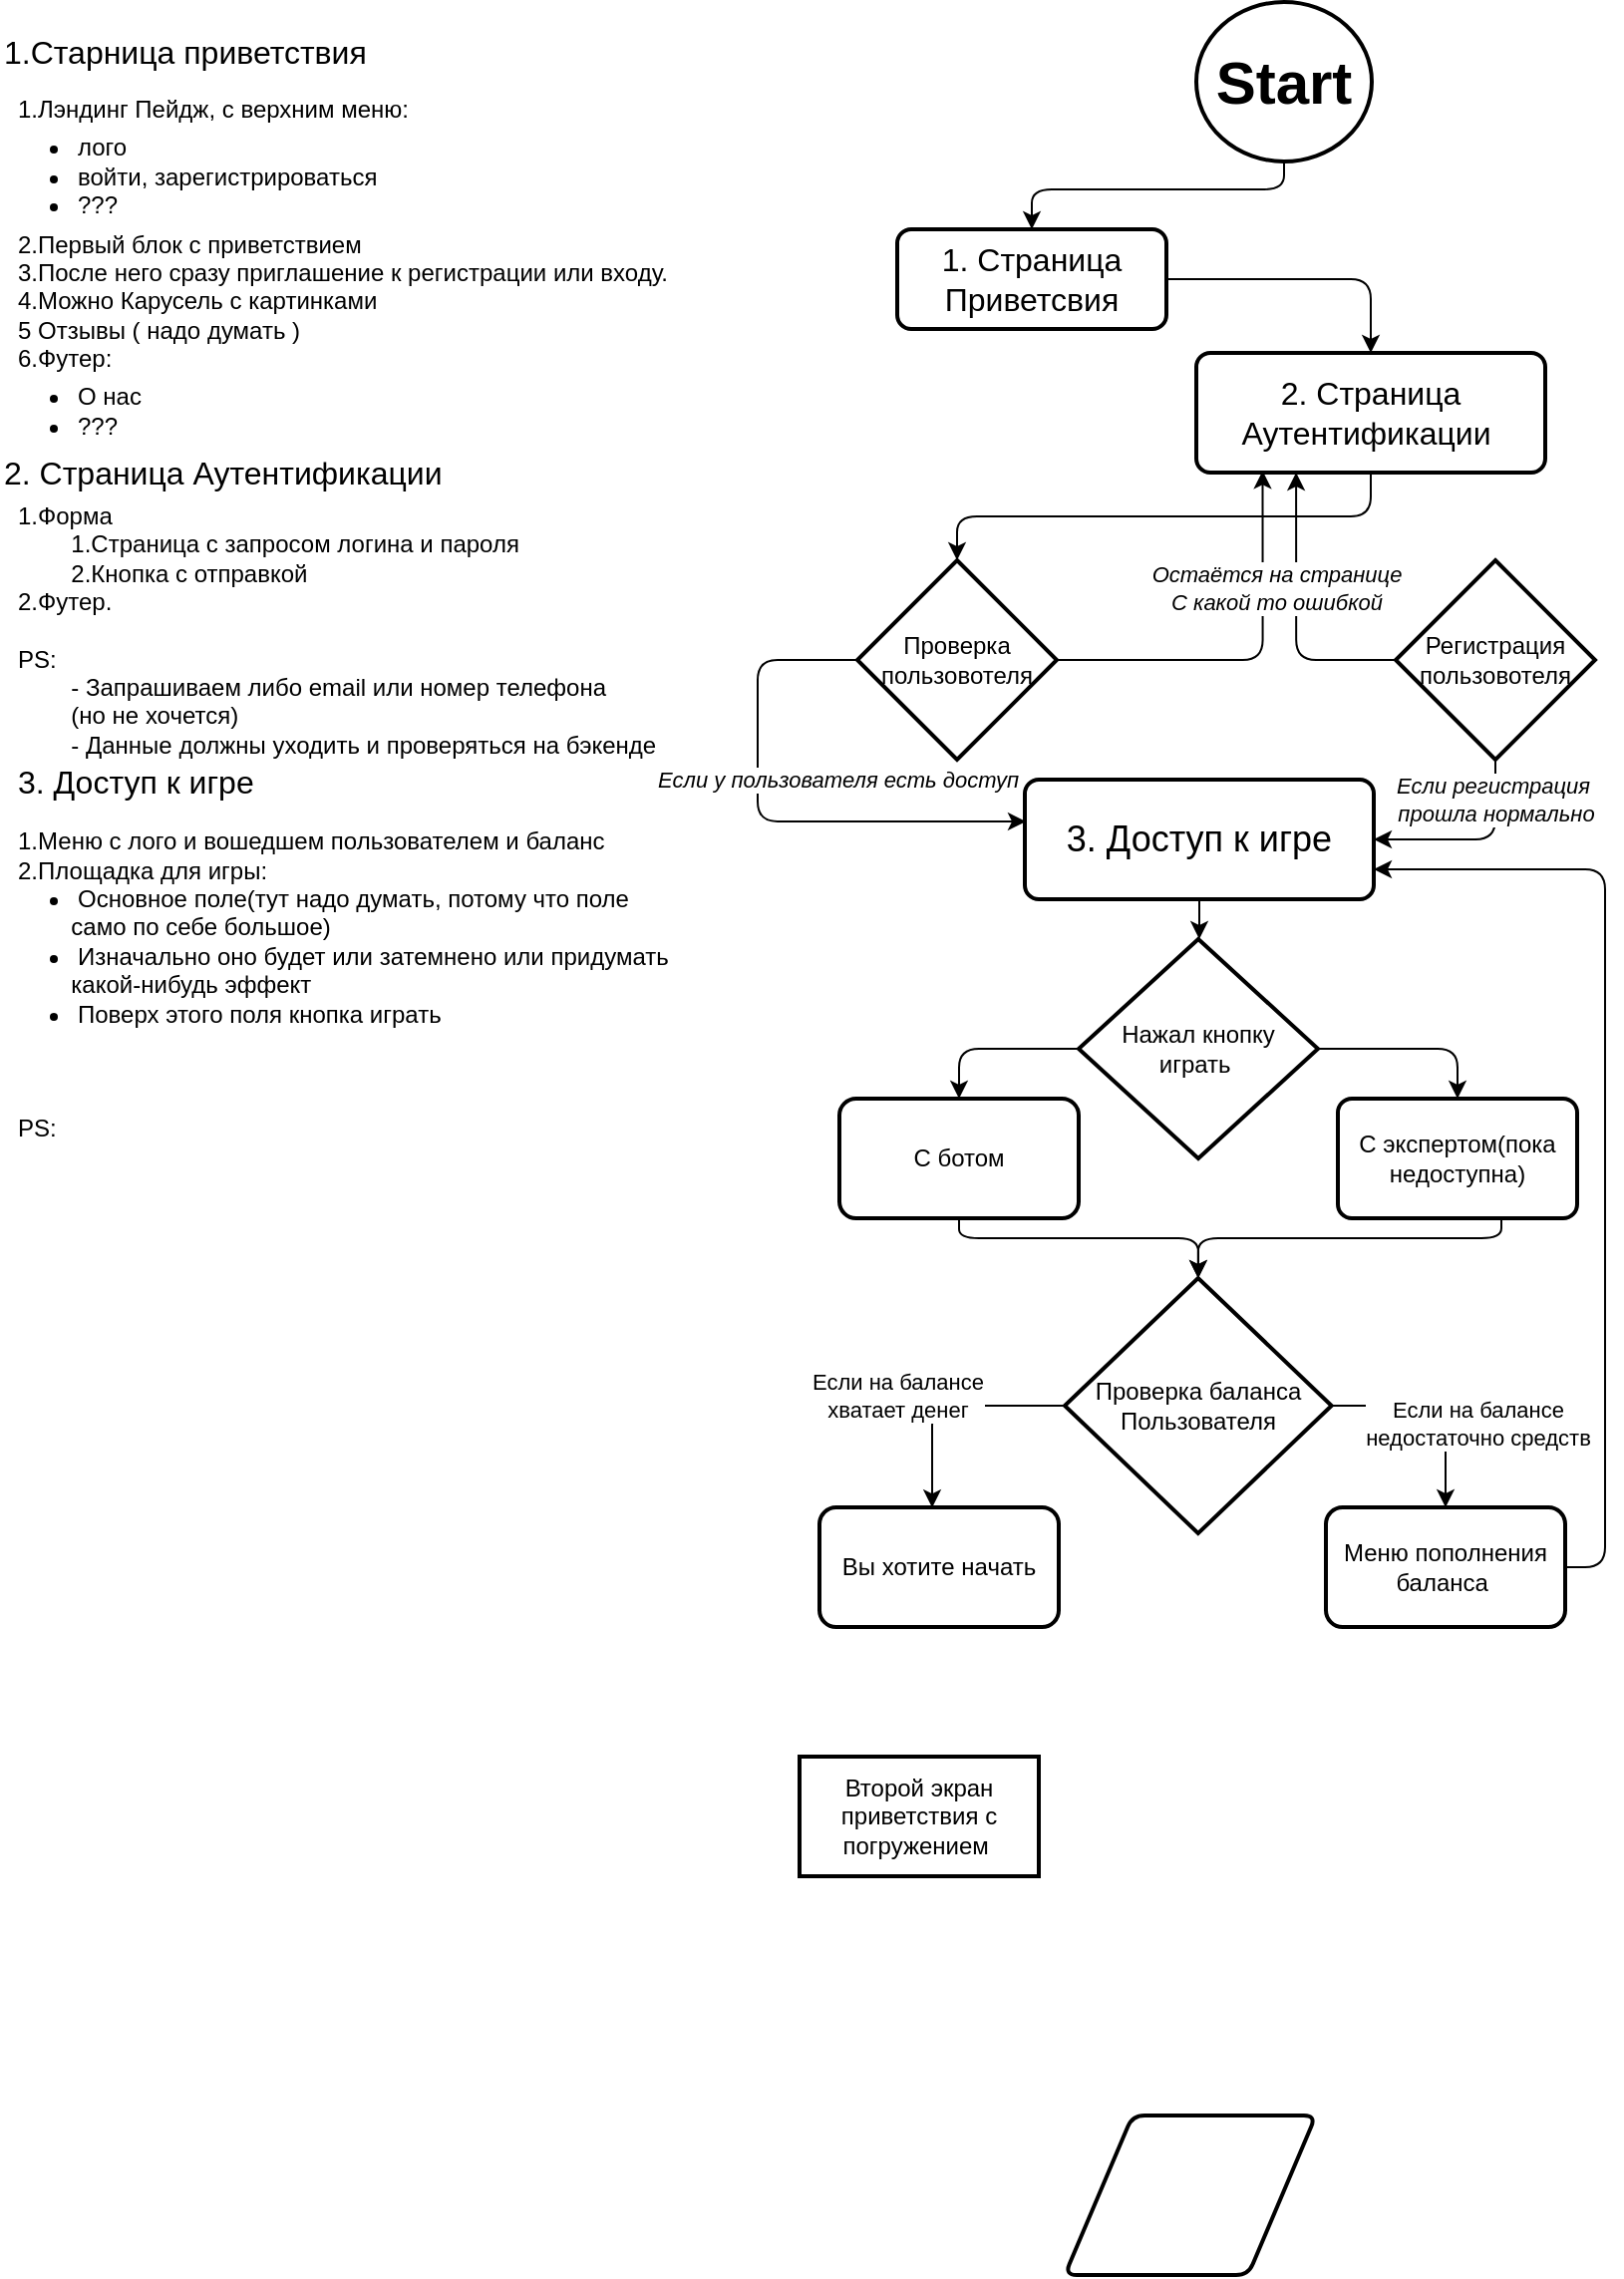 <mxfile version="24.6.3" type="github">
  <diagram name="Страница — 1" id="wAo10VZih9NeWetnVAsV">
    <mxGraphModel dx="1304" dy="709" grid="1" gridSize="10" guides="1" tooltips="1" connect="1" arrows="1" fold="1" page="1" pageScale="1" pageWidth="827" pageHeight="1169" math="0" shadow="0">
      <root>
        <mxCell id="0" />
        <mxCell id="1" parent="0" />
        <mxCell id="ALdWQ-n8G7G-X8uqLfA8-19" value="Если у пользователя есть доступ" style="edgeStyle=orthogonalEdgeStyle;rounded=1;orthogonalLoop=1;jettySize=auto;html=1;exitX=0;exitY=0.5;exitDx=0;exitDy=0;exitPerimeter=0;fontStyle=2;strokeColor=default;align=center;verticalAlign=middle;fontFamily=Helvetica;fontSize=11;fontColor=default;labelBackgroundColor=default;endArrow=classic;curved=0;entryX=0.003;entryY=0.344;entryDx=0;entryDy=0;entryPerimeter=0;" parent="1" target="ALdWQ-n8G7G-X8uqLfA8-17" edge="1">
          <mxGeometry x="0.286" y="21" relative="1" as="geometry">
            <mxPoint x="440" y="340" as="sourcePoint" />
            <mxPoint x="490" y="430" as="targetPoint" />
            <Array as="points">
              <mxPoint x="390" y="340" />
              <mxPoint x="390" y="421" />
              <mxPoint x="525" y="421" />
            </Array>
            <mxPoint as="offset" />
          </mxGeometry>
        </mxCell>
        <mxCell id="ALdWQ-n8G7G-X8uqLfA8-21" style="edgeStyle=orthogonalEdgeStyle;shape=connector;curved=0;rounded=1;orthogonalLoop=1;jettySize=auto;html=1;exitX=1;exitY=0.5;exitDx=0;exitDy=0;exitPerimeter=0;entryX=0.19;entryY=0.986;entryDx=0;entryDy=0;strokeColor=default;align=center;verticalAlign=middle;fontFamily=Helvetica;fontSize=11;fontColor=default;fontStyle=2;labelBackgroundColor=default;endArrow=classic;entryPerimeter=0;" parent="1" source="ALdWQ-n8G7G-X8uqLfA8-1" target="ALdWQ-n8G7G-X8uqLfA8-9" edge="1">
          <mxGeometry relative="1" as="geometry" />
        </mxCell>
        <mxCell id="ALdWQ-n8G7G-X8uqLfA8-1" value="Проверка пользовотеля" style="strokeWidth=2;html=1;shape=mxgraph.flowchart.decision;whiteSpace=wrap;" parent="1" vertex="1">
          <mxGeometry x="440" y="290" width="100" height="100" as="geometry" />
        </mxCell>
        <mxCell id="ALdWQ-n8G7G-X8uqLfA8-2" value="" style="shape=parallelogram;html=1;strokeWidth=2;perimeter=parallelogramPerimeter;whiteSpace=wrap;rounded=1;arcSize=12;size=0.27;" parent="1" vertex="1">
          <mxGeometry x="544" y="1070" width="126" height="80" as="geometry" />
        </mxCell>
        <mxCell id="ALdWQ-n8G7G-X8uqLfA8-10" style="edgeStyle=orthogonalEdgeStyle;rounded=1;orthogonalLoop=1;jettySize=auto;html=1;entryX=0.5;entryY=0;entryDx=0;entryDy=0;strokeColor=default;align=center;verticalAlign=middle;fontFamily=Helvetica;fontSize=11;fontColor=default;labelBackgroundColor=default;endArrow=classic;curved=0;" parent="1" source="ALdWQ-n8G7G-X8uqLfA8-3" target="ALdWQ-n8G7G-X8uqLfA8-9" edge="1">
          <mxGeometry relative="1" as="geometry" />
        </mxCell>
        <mxCell id="ALdWQ-n8G7G-X8uqLfA8-3" value="&lt;font style=&quot;font-size: 16px;&quot;&gt;1. Страница Приветсвия&lt;/font&gt;" style="rounded=1;whiteSpace=wrap;html=1;absoluteArcSize=1;arcSize=14;strokeWidth=2;" parent="1" vertex="1">
          <mxGeometry x="460" y="124" width="135" height="50" as="geometry" />
        </mxCell>
        <mxCell id="ALdWQ-n8G7G-X8uqLfA8-5" style="edgeStyle=orthogonalEdgeStyle;rounded=1;orthogonalLoop=1;jettySize=auto;html=1;exitX=0.5;exitY=1;exitDx=0;exitDy=0;exitPerimeter=0;entryX=0.5;entryY=0;entryDx=0;entryDy=0;strokeColor=default;align=center;verticalAlign=middle;fontFamily=Helvetica;fontSize=11;fontColor=default;labelBackgroundColor=default;endArrow=classic;curved=0;" parent="1" source="ALdWQ-n8G7G-X8uqLfA8-4" target="ALdWQ-n8G7G-X8uqLfA8-3" edge="1">
          <mxGeometry relative="1" as="geometry">
            <Array as="points">
              <mxPoint x="654" y="104" />
              <mxPoint x="527" y="104" />
            </Array>
          </mxGeometry>
        </mxCell>
        <mxCell id="ALdWQ-n8G7G-X8uqLfA8-4" value="&lt;font style=&quot;font-size: 30px;&quot;&gt;&lt;b&gt;Start&lt;/b&gt;&lt;/font&gt;" style="strokeWidth=2;html=1;shape=mxgraph.flowchart.start_2;whiteSpace=wrap;" parent="1" vertex="1">
          <mxGeometry x="610" y="10" width="88" height="80" as="geometry" />
        </mxCell>
        <mxCell id="ALdWQ-n8G7G-X8uqLfA8-7" value="1.Старница приветствия" style="text;html=1;align=left;verticalAlign=middle;resizable=0;points=[];autosize=1;strokeColor=none;fillColor=none;fontSize=16;" parent="1" vertex="1">
          <mxGeometry x="10" y="20" width="210" height="30" as="geometry" />
        </mxCell>
        <mxCell id="ALdWQ-n8G7G-X8uqLfA8-8" value="&lt;span style=&quot;background-color: initial;&quot;&gt;1.Лэндинг Пейдж, с&amp;nbsp;&lt;/span&gt;&lt;span style=&quot;background-color: initial;&quot;&gt;верхним меню:&lt;/span&gt;&lt;br&gt;&lt;div&gt;&lt;div&gt;&lt;ul style=&quot;padding-left: 30px; margin-top: 5px; padding-bottom: 0px; margin-bottom: 5px;&quot;&gt;&lt;li&gt;&lt;span style=&quot;background-color: initial;&quot;&gt;лого&lt;/span&gt;&lt;/li&gt;&lt;li&gt;войти, зарегистрироваться&lt;/li&gt;&lt;li&gt;???&lt;/li&gt;&lt;/ul&gt;&lt;/div&gt;&lt;div&gt;&lt;span style=&quot;background-color: initial;&quot;&gt;2.Первый блок с приветствием&lt;/span&gt;&lt;br&gt;&lt;/div&gt;&lt;div&gt;3.После него сразу приглашение&amp;nbsp;&lt;span style=&quot;background-color: initial;&quot;&gt;к регистрации&amp;nbsp;&lt;/span&gt;&lt;span style=&quot;background-color: initial;&quot;&gt;или входу.&lt;/span&gt;&lt;/div&gt;&lt;div&gt;4.Можно Карусель с картинками&lt;/div&gt;&lt;div&gt;5 Отзывы ( надо думать )&lt;/div&gt;&lt;div&gt;6.Футер:&lt;/div&gt;&lt;div&gt;&lt;ul style=&quot;margin-top: 5px; margin-bottom: 5px; padding-left: 30px;&quot;&gt;&lt;li&gt;О нас&lt;/li&gt;&lt;li&gt;???&lt;/li&gt;&lt;/ul&gt;&lt;div&gt;&lt;br&gt;&lt;/div&gt;&lt;div&gt;&lt;br&gt;&lt;/div&gt;&lt;/div&gt;&lt;/div&gt;" style="text;html=1;align=left;verticalAlign=middle;resizable=0;points=[];autosize=1;strokeColor=none;fillColor=none;" parent="1" vertex="1">
          <mxGeometry x="17" y="50" width="350" height="220" as="geometry" />
        </mxCell>
        <mxCell id="ALdWQ-n8G7G-X8uqLfA8-9" value="&lt;font style=&quot;font-size: 16px;&quot;&gt;2. Страница Аутентификации&amp;nbsp;&lt;/font&gt;" style="rounded=1;whiteSpace=wrap;html=1;absoluteArcSize=1;arcSize=14;strokeWidth=2;" parent="1" vertex="1">
          <mxGeometry x="610" y="186" width="175" height="60" as="geometry" />
        </mxCell>
        <mxCell id="ALdWQ-n8G7G-X8uqLfA8-11" value="2. Страница Аутентификации" style="text;align=left;verticalAlign=middle;resizable=0;points=[];autosize=1;strokeColor=none;fillColor=none;fontSize=16;" parent="1" vertex="1">
          <mxGeometry x="10" y="230" width="240" height="30" as="geometry" />
        </mxCell>
        <mxCell id="ALdWQ-n8G7G-X8uqLfA8-12" value="&lt;div&gt;&lt;span style=&quot;background-color: initial;&quot;&gt;1.Форма&lt;/span&gt;&lt;br&gt;&lt;/div&gt;&lt;span style=&quot;white-space: pre;&quot;&gt;&#x9;&lt;/span&gt;1.Страница с запросом логина и пароля&lt;div&gt;&lt;span style=&quot;white-space: pre;&quot;&gt;&#x9;&lt;/span&gt;2.Кнопка с отправкой&lt;/div&gt;&lt;div&gt;2.Футер.&lt;/div&gt;&lt;div&gt;&lt;br&gt;&lt;/div&gt;&lt;div&gt;PS:&lt;/div&gt;&lt;div&gt;&lt;span style=&quot;white-space: pre;&quot;&gt;&#x9;&lt;/span&gt;- Запрашиваем либо email или номер телефона&amp;nbsp;&lt;/div&gt;&lt;div&gt;&lt;span style=&quot;white-space: pre;&quot;&gt;&#x9;&lt;/span&gt;(&lt;span style=&quot;background-color: initial;&quot;&gt;но не хочется)&lt;/span&gt;&lt;/div&gt;&lt;div&gt;&lt;div&gt;&lt;span style=&quot;white-space: pre;&quot;&gt;&#x9;&lt;/span&gt;- Данные должны уходить и проверяться на бэкенде&lt;/div&gt;&lt;/div&gt;" style="text;html=1;align=left;verticalAlign=middle;resizable=0;points=[];autosize=1;strokeColor=none;fillColor=none;" parent="1" vertex="1">
          <mxGeometry x="17" y="255" width="340" height="140" as="geometry" />
        </mxCell>
        <mxCell id="ALdWQ-n8G7G-X8uqLfA8-13" style="edgeStyle=orthogonalEdgeStyle;rounded=1;orthogonalLoop=1;jettySize=auto;html=1;exitX=0.5;exitY=1;exitDx=0;exitDy=0;entryX=0.5;entryY=0;entryDx=0;entryDy=0;entryPerimeter=0;curved=0;startArrow=none;startFill=0;" parent="1" source="ALdWQ-n8G7G-X8uqLfA8-9" target="ALdWQ-n8G7G-X8uqLfA8-1" edge="1">
          <mxGeometry relative="1" as="geometry" />
        </mxCell>
        <mxCell id="ALdWQ-n8G7G-X8uqLfA8-25" style="edgeStyle=orthogonalEdgeStyle;shape=connector;curved=0;rounded=1;orthogonalLoop=1;jettySize=auto;html=1;exitX=0.5;exitY=1;exitDx=0;exitDy=0;exitPerimeter=0;entryX=1;entryY=0.5;entryDx=0;entryDy=0;strokeColor=default;align=center;verticalAlign=middle;fontFamily=Helvetica;fontSize=11;fontColor=default;fontStyle=2;labelBackgroundColor=default;endArrow=classic;" parent="1" source="ALdWQ-n8G7G-X8uqLfA8-15" target="ALdWQ-n8G7G-X8uqLfA8-17" edge="1">
          <mxGeometry relative="1" as="geometry" />
        </mxCell>
        <mxCell id="ALdWQ-n8G7G-X8uqLfA8-28" value="Если регистрация&amp;nbsp;&lt;div&gt;прошла нормально&lt;/div&gt;" style="edgeLabel;html=1;align=center;verticalAlign=middle;resizable=0;points=[];fontFamily=Helvetica;fontSize=11;fontColor=default;fontStyle=2;labelBackgroundColor=default;" parent="ALdWQ-n8G7G-X8uqLfA8-25" vertex="1" connectable="0">
          <mxGeometry x="0.067" y="-2" relative="1" as="geometry">
            <mxPoint x="14" y="-18" as="offset" />
          </mxGeometry>
        </mxCell>
        <mxCell id="ALdWQ-n8G7G-X8uqLfA8-26" style="edgeStyle=orthogonalEdgeStyle;shape=connector;curved=0;rounded=1;orthogonalLoop=1;jettySize=auto;html=1;exitX=0;exitY=0.5;exitDx=0;exitDy=0;exitPerimeter=0;strokeColor=default;align=center;verticalAlign=middle;fontFamily=Helvetica;fontSize=11;fontColor=default;fontStyle=2;labelBackgroundColor=default;endArrow=classic;entryX=0.286;entryY=1;entryDx=0;entryDy=0;entryPerimeter=0;" parent="1" source="ALdWQ-n8G7G-X8uqLfA8-15" target="ALdWQ-n8G7G-X8uqLfA8-9" edge="1">
          <mxGeometry relative="1" as="geometry">
            <mxPoint x="660" y="250" as="targetPoint" />
          </mxGeometry>
        </mxCell>
        <mxCell id="ALdWQ-n8G7G-X8uqLfA8-27" value="Остаётся на странице&lt;div&gt;С какой то ошибкой&lt;/div&gt;" style="edgeLabel;html=1;align=center;verticalAlign=middle;resizable=0;points=[];fontFamily=Helvetica;fontSize=11;fontColor=default;fontStyle=2;labelBackgroundColor=default;" parent="ALdWQ-n8G7G-X8uqLfA8-26" vertex="1" connectable="0">
          <mxGeometry x="0.192" relative="1" as="geometry">
            <mxPoint x="-10" as="offset" />
          </mxGeometry>
        </mxCell>
        <mxCell id="ALdWQ-n8G7G-X8uqLfA8-15" value="Регистрация пользовотеля" style="strokeWidth=2;html=1;shape=mxgraph.flowchart.decision;whiteSpace=wrap;" parent="1" vertex="1">
          <mxGeometry x="710" y="290" width="100" height="100" as="geometry" />
        </mxCell>
        <mxCell id="f9N-zyGbEbivDNl4mcsj-1" value="" style="edgeStyle=orthogonalEdgeStyle;rounded=0;orthogonalLoop=1;jettySize=auto;html=1;" edge="1" parent="1" source="ALdWQ-n8G7G-X8uqLfA8-17" target="T0BodAbVlFInUynugW2P-3">
          <mxGeometry relative="1" as="geometry" />
        </mxCell>
        <mxCell id="ALdWQ-n8G7G-X8uqLfA8-17" value="&lt;span style=&quot;font-size: 18px;&quot;&gt;3. Доступ к игре&lt;/span&gt;" style="rounded=1;whiteSpace=wrap;html=1;absoluteArcSize=1;arcSize=14;strokeWidth=2;" parent="1" vertex="1">
          <mxGeometry x="524" y="400" width="175" height="60" as="geometry" />
        </mxCell>
        <mxCell id="ALdWQ-n8G7G-X8uqLfA8-32" value="3. Доступ к игре" style="text;align=left;verticalAlign=middle;resizable=0;points=[];autosize=1;strokeColor=none;fillColor=none;fontSize=16;" parent="1" vertex="1">
          <mxGeometry x="17" y="385" width="140" height="30" as="geometry" />
        </mxCell>
        <mxCell id="ALdWQ-n8G7G-X8uqLfA8-33" value="&lt;div&gt;&lt;span style=&quot;background-color: initial;&quot;&gt;1.Меню с лого и вошедшем пользователем и баланс&lt;/span&gt;&lt;/div&gt;&lt;div&gt;2.Площадка для игры:&lt;/div&gt;&lt;div&gt;&lt;ul style=&quot;padding-left: 30px; margin-top: 0px; margin-bottom: 0px;&quot;&gt;&lt;li&gt;Основное поле(тут надо думать, потому что поле&amp;nbsp;&lt;/li&gt;&lt;/ul&gt;&lt;span style=&quot;background-color: initial;&quot;&gt;&lt;span style=&quot;white-space: pre;&quot;&gt;&#x9;&lt;/span&gt;само по себе большое)&amp;nbsp;&lt;/span&gt;&lt;br&gt;&lt;ul style=&quot;padding-left: 30px; margin-top: 0px; margin-bottom: 0px;&quot;&gt;&lt;li&gt;Изначально оно будет или затемнено или придумать&lt;/li&gt;&lt;/ul&gt;&lt;span style=&quot;background-color: initial;&quot;&gt;&lt;span style=&quot;white-space: pre;&quot;&gt;&#x9;&lt;/span&gt;какой-нибудь эффект&amp;nbsp;&lt;/span&gt;&lt;/div&gt;&lt;div&gt;&lt;ul style=&quot;padding-left: 30px; margin-top: 0px; margin-bottom: 0px;&quot;&gt;&lt;li&gt;Поверх этого поля кнопка играть&lt;/li&gt;&lt;/ul&gt;&lt;div&gt;&lt;br&gt;&lt;/div&gt;&lt;/div&gt;&lt;div&gt;&lt;br&gt;&lt;/div&gt;&lt;div&gt;&lt;br&gt;&lt;/div&gt;&lt;div&gt;PS:&lt;br&gt;&lt;div&gt;&lt;br&gt;&lt;/div&gt;&lt;/div&gt;" style="text;html=1;align=left;verticalAlign=middle;resizable=0;points=[];autosize=1;strokeColor=none;fillColor=none;" parent="1" vertex="1">
          <mxGeometry x="17" y="415" width="350" height="190" as="geometry" />
        </mxCell>
        <mxCell id="f9N-zyGbEbivDNl4mcsj-2" style="edgeStyle=orthogonalEdgeStyle;rounded=1;orthogonalLoop=1;jettySize=auto;html=1;exitX=0;exitY=0.5;exitDx=0;exitDy=0;curved=0;" edge="1" parent="1" source="T0BodAbVlFInUynugW2P-3" target="T0BodAbVlFInUynugW2P-5">
          <mxGeometry relative="1" as="geometry" />
        </mxCell>
        <mxCell id="f9N-zyGbEbivDNl4mcsj-3" style="edgeStyle=orthogonalEdgeStyle;rounded=1;orthogonalLoop=1;jettySize=auto;html=1;exitX=1;exitY=0.5;exitDx=0;exitDy=0;entryX=0.5;entryY=0;entryDx=0;entryDy=0;curved=0;" edge="1" parent="1" source="T0BodAbVlFInUynugW2P-3" target="T0BodAbVlFInUynugW2P-8">
          <mxGeometry relative="1" as="geometry" />
        </mxCell>
        <mxCell id="T0BodAbVlFInUynugW2P-3" value="Нажал кнопку играть&amp;nbsp;" style="rhombus;whiteSpace=wrap;html=1;rounded=1;arcSize=0;strokeWidth=2;" parent="1" vertex="1">
          <mxGeometry x="551" y="480" width="120" height="110" as="geometry" />
        </mxCell>
        <mxCell id="f9N-zyGbEbivDNl4mcsj-4" style="edgeStyle=orthogonalEdgeStyle;rounded=1;orthogonalLoop=1;jettySize=auto;html=1;exitX=0.5;exitY=1;exitDx=0;exitDy=0;curved=0;" edge="1" parent="1" target="T0BodAbVlFInUynugW2P-10">
          <mxGeometry relative="1" as="geometry">
            <mxPoint x="491" y="621.0" as="sourcePoint" />
            <Array as="points">
              <mxPoint x="491" y="630" />
              <mxPoint x="611" y="630" />
            </Array>
          </mxGeometry>
        </mxCell>
        <mxCell id="T0BodAbVlFInUynugW2P-5" value="С ботом" style="whiteSpace=wrap;html=1;rounded=1;arcSize=14;strokeWidth=2;strokeColor=default;align=center;verticalAlign=middle;fontFamily=Helvetica;fontSize=12;fontColor=default;fillColor=default;" parent="1" vertex="1">
          <mxGeometry x="431" y="560" width="120" height="60" as="geometry" />
        </mxCell>
        <mxCell id="f9N-zyGbEbivDNl4mcsj-5" style="edgeStyle=orthogonalEdgeStyle;rounded=1;orthogonalLoop=1;jettySize=auto;html=1;exitX=0.5;exitY=1;exitDx=0;exitDy=0;entryX=0.5;entryY=0;entryDx=0;entryDy=0;curved=0;" edge="1" parent="1" target="T0BodAbVlFInUynugW2P-10">
          <mxGeometry relative="1" as="geometry">
            <mxPoint x="632" y="660" as="targetPoint" />
            <mxPoint x="763" y="620.0" as="sourcePoint" />
            <Array as="points">
              <mxPoint x="763" y="630" />
              <mxPoint x="611" y="630" />
            </Array>
          </mxGeometry>
        </mxCell>
        <mxCell id="T0BodAbVlFInUynugW2P-8" value="С экспертом(пока недоступна)" style="whiteSpace=wrap;html=1;rounded=1;arcSize=14;strokeWidth=2;absoluteArcSize=1;" parent="1" vertex="1">
          <mxGeometry x="681" y="560" width="120" height="60" as="geometry" />
        </mxCell>
        <mxCell id="f9N-zyGbEbivDNl4mcsj-6" style="edgeStyle=orthogonalEdgeStyle;rounded=1;orthogonalLoop=1;jettySize=auto;html=1;exitX=1;exitY=0.5;exitDx=0;exitDy=0;curved=0;" edge="1" parent="1" source="T0BodAbVlFInUynugW2P-10" target="T0BodAbVlFInUynugW2P-18">
          <mxGeometry relative="1" as="geometry" />
        </mxCell>
        <mxCell id="f9N-zyGbEbivDNl4mcsj-7" value="Если на балансе&lt;br&gt;недостаточно средств" style="edgeLabel;html=1;align=center;verticalAlign=middle;resizable=0;points=[];" vertex="1" connectable="0" parent="f9N-zyGbEbivDNl4mcsj-6">
          <mxGeometry x="0.33" relative="1" as="geometry">
            <mxPoint x="16" y="-6" as="offset" />
          </mxGeometry>
        </mxCell>
        <mxCell id="T0BodAbVlFInUynugW2P-10" value="Проверка баланса&lt;div&gt;Пользователя&lt;/div&gt;" style="rhombus;whiteSpace=wrap;html=1;rounded=1;arcSize=0;strokeWidth=2;" parent="1" vertex="1">
          <mxGeometry x="544" y="650" width="133.82" height="128" as="geometry" />
        </mxCell>
        <mxCell id="T0BodAbVlFInUynugW2P-16" value="Вы хотите начать" style="whiteSpace=wrap;html=1;rounded=1;arcSize=14;strokeWidth=2;strokeColor=default;align=center;verticalAlign=middle;fontFamily=Helvetica;fontSize=12;fontColor=default;fillColor=default;" parent="1" vertex="1">
          <mxGeometry x="421" y="765" width="120" height="60" as="geometry" />
        </mxCell>
        <mxCell id="f9N-zyGbEbivDNl4mcsj-11" style="edgeStyle=orthogonalEdgeStyle;rounded=1;orthogonalLoop=1;jettySize=auto;html=1;exitX=1;exitY=0.5;exitDx=0;exitDy=0;entryX=1;entryY=0.75;entryDx=0;entryDy=0;curved=0;" edge="1" parent="1" source="T0BodAbVlFInUynugW2P-18" target="ALdWQ-n8G7G-X8uqLfA8-17">
          <mxGeometry relative="1" as="geometry" />
        </mxCell>
        <mxCell id="T0BodAbVlFInUynugW2P-18" value="Меню пополнения баланса&amp;nbsp;" style="whiteSpace=wrap;html=1;rounded=1;arcSize=14;strokeWidth=2;strokeColor=default;align=center;verticalAlign=middle;fontFamily=Helvetica;fontSize=12;fontColor=default;fillColor=default;" parent="1" vertex="1">
          <mxGeometry x="675" y="765" width="120" height="60" as="geometry" />
        </mxCell>
        <mxCell id="T0BodAbVlFInUynugW2P-21" value="Второй экран приветствия с погружением&amp;nbsp;" style="whiteSpace=wrap;html=1;rounded=1;arcSize=0;strokeWidth=2;" parent="1" vertex="1">
          <mxGeometry x="411" y="890" width="120" height="60" as="geometry" />
        </mxCell>
        <mxCell id="f9N-zyGbEbivDNl4mcsj-8" style="edgeStyle=orthogonalEdgeStyle;rounded=1;orthogonalLoop=1;jettySize=auto;html=1;exitX=0;exitY=0.5;exitDx=0;exitDy=0;entryX=0.471;entryY=0.002;entryDx=0;entryDy=0;entryPerimeter=0;curved=0;" edge="1" parent="1" source="T0BodAbVlFInUynugW2P-10" target="T0BodAbVlFInUynugW2P-16">
          <mxGeometry relative="1" as="geometry" />
        </mxCell>
        <mxCell id="f9N-zyGbEbivDNl4mcsj-9" value="Если на балансе&lt;br&gt;хватает денег" style="edgeLabel;html=1;align=center;verticalAlign=middle;resizable=0;points=[];" vertex="1" connectable="0" parent="f9N-zyGbEbivDNl4mcsj-8">
          <mxGeometry x="-0.022" y="-1" relative="1" as="geometry">
            <mxPoint x="-27" y="-4" as="offset" />
          </mxGeometry>
        </mxCell>
      </root>
    </mxGraphModel>
  </diagram>
</mxfile>
